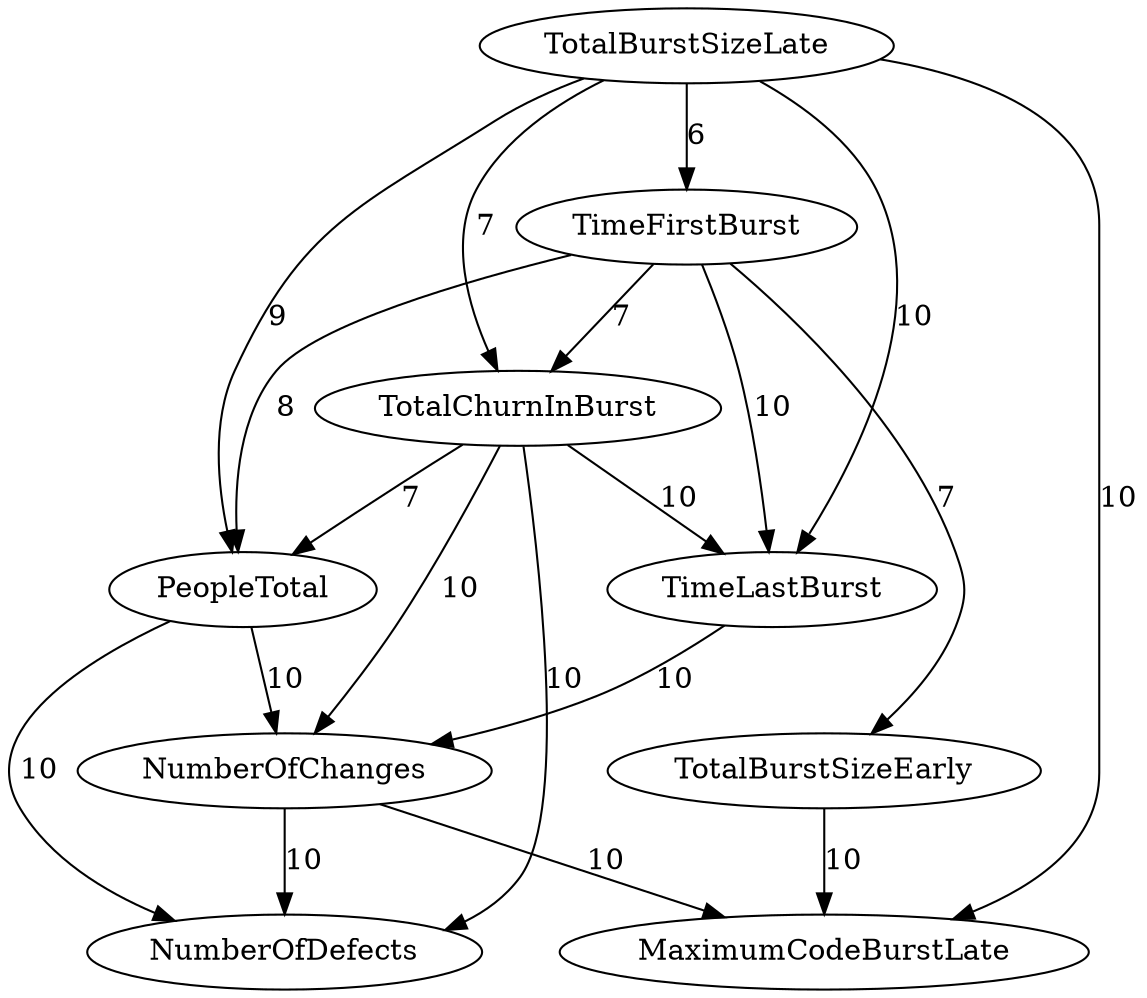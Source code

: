 digraph {
NumberOfChanges -> NumberOfDefects[label="10",weight="10"];
NumberOfChanges -> MaximumCodeBurstLate[label="10",weight="10"];
TotalBurstSizeEarly -> MaximumCodeBurstLate[label="10",weight="10"];
TotalBurstSizeLate -> TimeLastBurst[label="10",weight="10"];
TotalBurstSizeLate -> MaximumCodeBurstLate[label="10",weight="10"];
TimeLastBurst -> NumberOfChanges[label="10",weight="10"];
TimeFirstBurst -> TimeLastBurst[label="10",weight="10"];
TotalChurnInBurst -> NumberOfDefects[label="10",weight="10"];
TotalChurnInBurst -> NumberOfChanges[label="10",weight="10"];
TotalChurnInBurst -> TimeLastBurst[label="10",weight="10"];
PeopleTotal -> NumberOfDefects[label="10",weight="10"];
PeopleTotal -> NumberOfChanges[label="10",weight="10"];
TotalBurstSizeLate -> PeopleTotal[label="9",weight="9"];
TimeFirstBurst -> PeopleTotal[label="8",weight="8"];
TotalBurstSizeLate -> TotalChurnInBurst[label="7",weight="7"];
TimeFirstBurst -> TotalBurstSizeEarly[label="7",weight="7"];
TimeFirstBurst -> TotalChurnInBurst[label="7",weight="7"];
TotalChurnInBurst -> PeopleTotal[label="7",weight="7"];
TotalBurstSizeLate -> TimeFirstBurst[label="6",weight="6"];
}